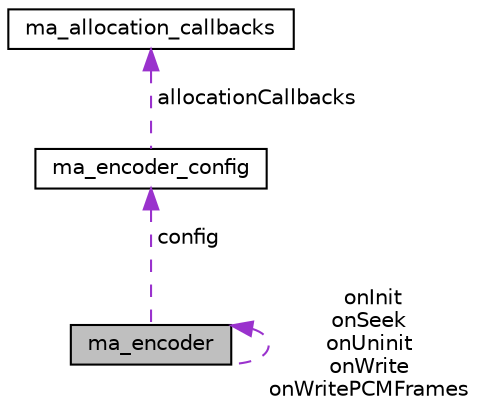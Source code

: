 digraph "ma_encoder"
{
 // LATEX_PDF_SIZE
  edge [fontname="Helvetica",fontsize="10",labelfontname="Helvetica",labelfontsize="10"];
  node [fontname="Helvetica",fontsize="10",shape=record];
  Node1 [label="ma_encoder",height=0.2,width=0.4,color="black", fillcolor="grey75", style="filled", fontcolor="black",tooltip=" "];
  Node1 -> Node1 [dir="back",color="darkorchid3",fontsize="10",style="dashed",label=" onInit\nonSeek\nonUninit\nonWrite\nonWritePCMFrames" ,fontname="Helvetica"];
  Node2 -> Node1 [dir="back",color="darkorchid3",fontsize="10",style="dashed",label=" config" ,fontname="Helvetica"];
  Node2 [label="ma_encoder_config",height=0.2,width=0.4,color="black", fillcolor="white", style="filled",URL="$structma__encoder__config.html",tooltip=" "];
  Node3 -> Node2 [dir="back",color="darkorchid3",fontsize="10",style="dashed",label=" allocationCallbacks" ,fontname="Helvetica"];
  Node3 [label="ma_allocation_callbacks",height=0.2,width=0.4,color="black", fillcolor="white", style="filled",URL="$structma__allocation__callbacks.html",tooltip=" "];
}
